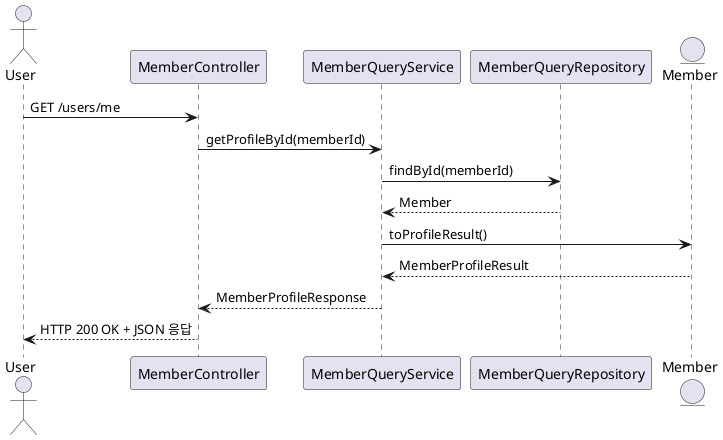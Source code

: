 @startuml
actor User
participant MemberController
participant MemberQueryService
participant MemberQueryRepository
entity Member

User -> MemberController : GET /users/me
MemberController -> MemberQueryService : getProfileById(memberId)

MemberQueryService -> MemberQueryRepository : findById(memberId)
MemberQueryRepository --> MemberQueryService : Member

MemberQueryService -> Member : toProfileResult()
Member --> MemberQueryService : MemberProfileResult

MemberQueryService --> MemberController : MemberProfileResponse
MemberController --> User : HTTP 200 OK + JSON 응답
@enduml